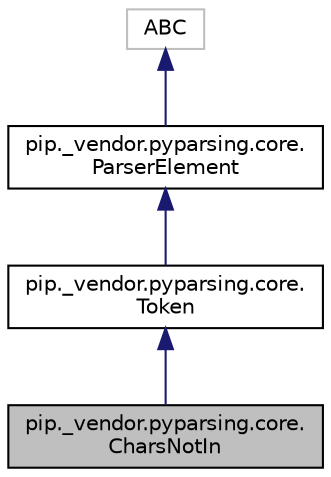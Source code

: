 digraph "pip._vendor.pyparsing.core.CharsNotIn"
{
 // LATEX_PDF_SIZE
  edge [fontname="Helvetica",fontsize="10",labelfontname="Helvetica",labelfontsize="10"];
  node [fontname="Helvetica",fontsize="10",shape=record];
  Node1 [label="pip._vendor.pyparsing.core.\lCharsNotIn",height=0.2,width=0.4,color="black", fillcolor="grey75", style="filled", fontcolor="black",tooltip=" "];
  Node2 -> Node1 [dir="back",color="midnightblue",fontsize="10",style="solid",fontname="Helvetica"];
  Node2 [label="pip._vendor.pyparsing.core.\lToken",height=0.2,width=0.4,color="black", fillcolor="white", style="filled",URL="$classpip_1_1__vendor_1_1pyparsing_1_1core_1_1Token.html",tooltip=" "];
  Node3 -> Node2 [dir="back",color="midnightblue",fontsize="10",style="solid",fontname="Helvetica"];
  Node3 [label="pip._vendor.pyparsing.core.\lParserElement",height=0.2,width=0.4,color="black", fillcolor="white", style="filled",URL="$classpip_1_1__vendor_1_1pyparsing_1_1core_1_1ParserElement.html",tooltip=" "];
  Node4 -> Node3 [dir="back",color="midnightblue",fontsize="10",style="solid",fontname="Helvetica"];
  Node4 [label="ABC",height=0.2,width=0.4,color="grey75", fillcolor="white", style="filled",tooltip=" "];
}
